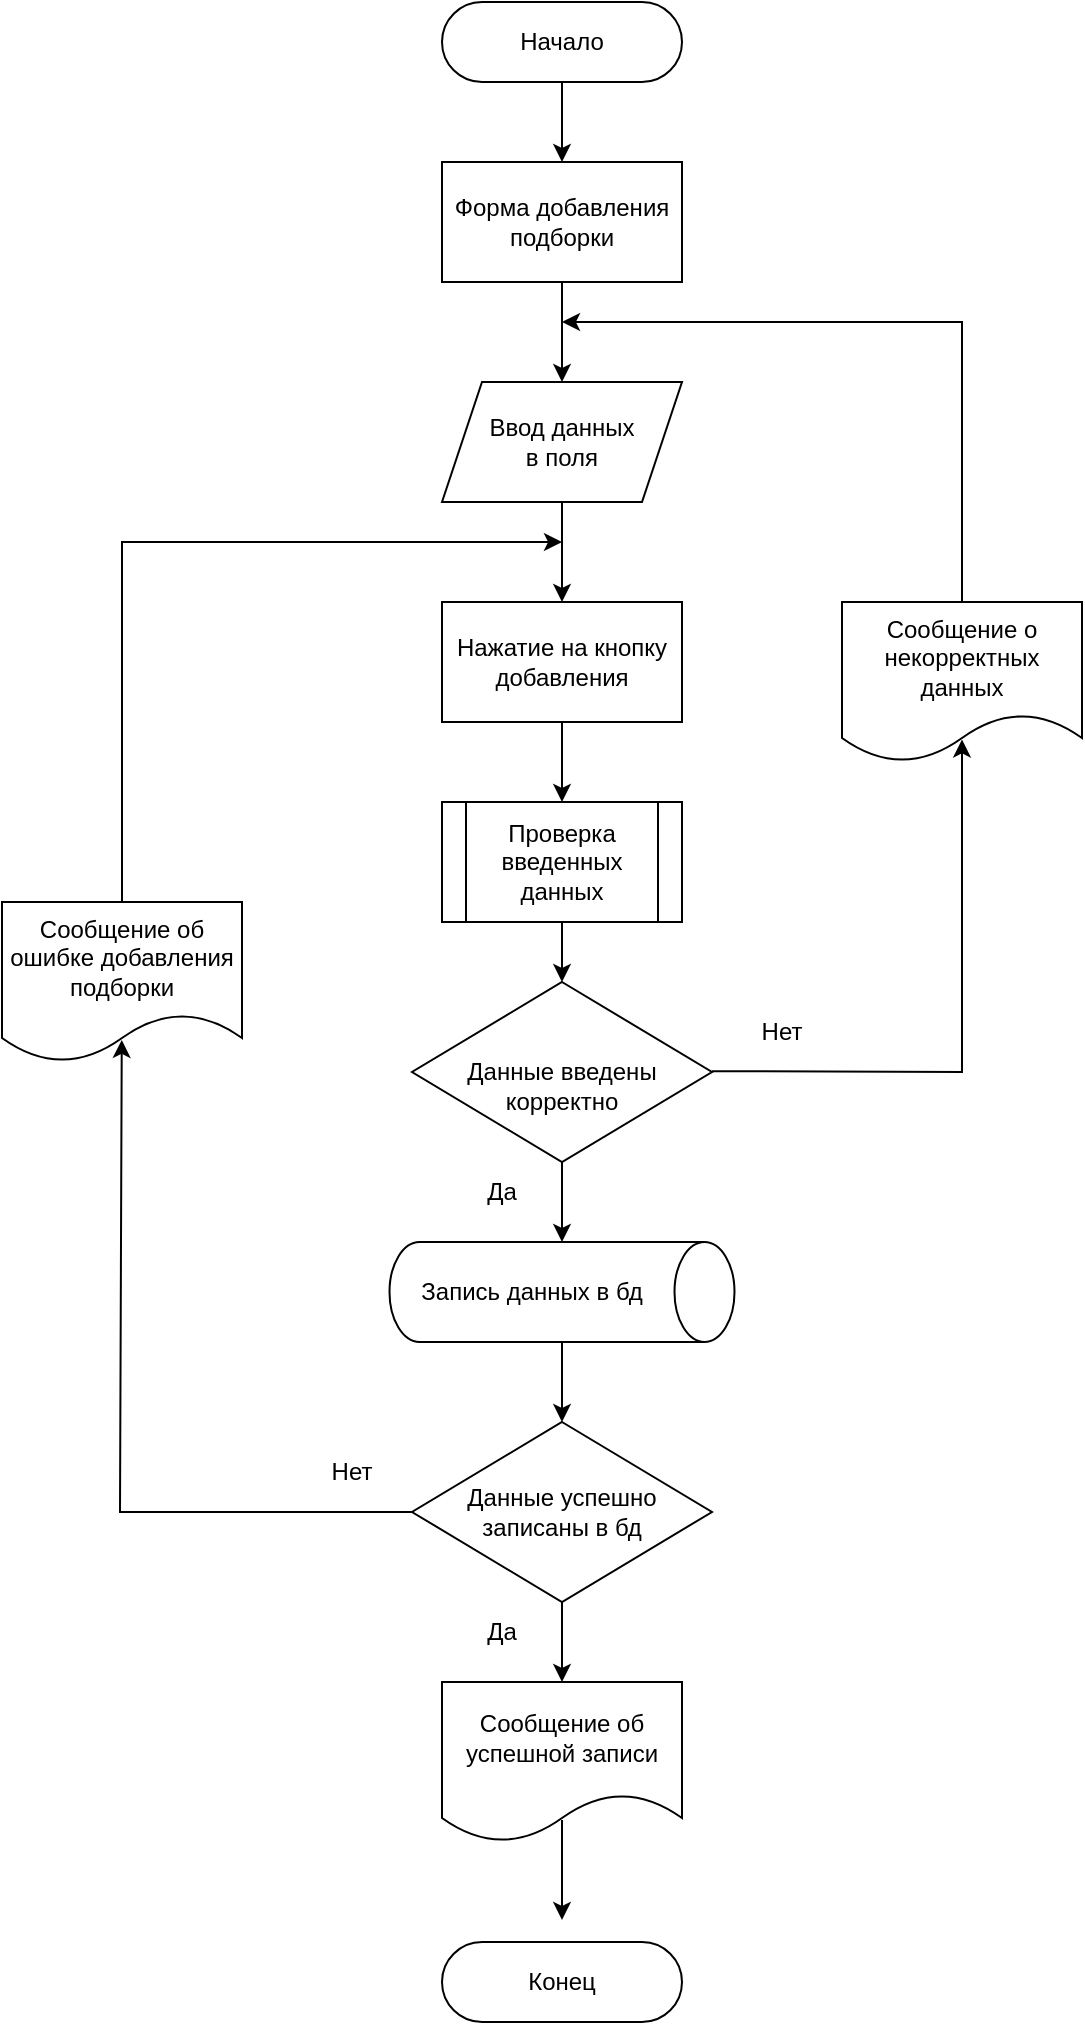 <mxfile version="24.4.8" type="device">
  <diagram name="Страница — 1" id="cnzgrLMGCFzSOqfqQjL7">
    <mxGraphModel dx="996" dy="617" grid="1" gridSize="10" guides="1" tooltips="1" connect="1" arrows="1" fold="1" page="1" pageScale="1" pageWidth="827" pageHeight="1169" math="0" shadow="0">
      <root>
        <mxCell id="0" />
        <mxCell id="1" parent="0" />
        <mxCell id="GnFxyQ57bFDw7XHWfzKz-1" value="Начало" style="rounded=1;whiteSpace=wrap;html=1;arcSize=50;" parent="1" vertex="1">
          <mxGeometry x="320" y="90" width="120" height="40" as="geometry" />
        </mxCell>
        <mxCell id="GnFxyQ57bFDw7XHWfzKz-2" value="Форма добавления подборки" style="rounded=0;whiteSpace=wrap;html=1;" parent="1" vertex="1">
          <mxGeometry x="320" y="170" width="120" height="60" as="geometry" />
        </mxCell>
        <mxCell id="GnFxyQ57bFDw7XHWfzKz-3" value="Ввод данных&lt;div&gt;в поля&lt;/div&gt;" style="shape=parallelogram;perimeter=parallelogramPerimeter;whiteSpace=wrap;html=1;fixedSize=1;" parent="1" vertex="1">
          <mxGeometry x="320" y="280" width="120" height="60" as="geometry" />
        </mxCell>
        <mxCell id="GnFxyQ57bFDw7XHWfzKz-4" value="Нажатие на кнопку добавления" style="rounded=0;whiteSpace=wrap;html=1;" parent="1" vertex="1">
          <mxGeometry x="320" y="390" width="120" height="60" as="geometry" />
        </mxCell>
        <mxCell id="GnFxyQ57bFDw7XHWfzKz-5" value="Проверка введенных данных" style="shape=process;whiteSpace=wrap;html=1;backgroundOutline=1;" parent="1" vertex="1">
          <mxGeometry x="320" y="490" width="120" height="60" as="geometry" />
        </mxCell>
        <mxCell id="GnFxyQ57bFDw7XHWfzKz-7" value="&lt;div&gt;&lt;br&gt;&lt;/div&gt;Данные введены корректно" style="rhombus;whiteSpace=wrap;html=1;" parent="1" vertex="1">
          <mxGeometry x="305" y="580" width="150" height="90" as="geometry" />
        </mxCell>
        <mxCell id="GnFxyQ57bFDw7XHWfzKz-9" value="" style="shape=cylinder3;whiteSpace=wrap;html=1;boundedLbl=1;backgroundOutline=1;size=15;rotation=90;" parent="1" vertex="1">
          <mxGeometry x="355" y="648.75" width="50" height="172.5" as="geometry" />
        </mxCell>
        <mxCell id="GnFxyQ57bFDw7XHWfzKz-10" value="Запись данных в бд" style="text;html=1;align=center;verticalAlign=middle;whiteSpace=wrap;rounded=0;" parent="1" vertex="1">
          <mxGeometry x="305" y="720" width="120" height="30" as="geometry" />
        </mxCell>
        <mxCell id="GnFxyQ57bFDw7XHWfzKz-11" value="Данные успешно записаны в бд&lt;div&gt;&lt;/div&gt;" style="rhombus;whiteSpace=wrap;html=1;" parent="1" vertex="1">
          <mxGeometry x="305" y="800" width="150" height="90" as="geometry" />
        </mxCell>
        <mxCell id="GnFxyQ57bFDw7XHWfzKz-12" value="Сообщение об успешной записи" style="shape=document;whiteSpace=wrap;html=1;boundedLbl=1;" parent="1" vertex="1">
          <mxGeometry x="320" y="930" width="120" height="80" as="geometry" />
        </mxCell>
        <mxCell id="GnFxyQ57bFDw7XHWfzKz-13" value="Конец" style="rounded=1;whiteSpace=wrap;html=1;arcSize=50;" parent="1" vertex="1">
          <mxGeometry x="320" y="1060" width="120" height="40" as="geometry" />
        </mxCell>
        <mxCell id="GnFxyQ57bFDw7XHWfzKz-14" value="Сообщение об ошибке добавления подборки" style="shape=document;whiteSpace=wrap;html=1;boundedLbl=1;" parent="1" vertex="1">
          <mxGeometry x="100" y="540" width="120" height="80" as="geometry" />
        </mxCell>
        <mxCell id="GnFxyQ57bFDw7XHWfzKz-15" value="Сообщение о некорректных данных" style="shape=document;whiteSpace=wrap;html=1;boundedLbl=1;" parent="1" vertex="1">
          <mxGeometry x="520" y="390" width="120" height="80" as="geometry" />
        </mxCell>
        <mxCell id="GnFxyQ57bFDw7XHWfzKz-16" value="" style="endArrow=classic;html=1;rounded=0;exitX=0.5;exitY=1;exitDx=0;exitDy=0;entryX=0.5;entryY=0;entryDx=0;entryDy=0;" parent="1" source="GnFxyQ57bFDw7XHWfzKz-1" target="GnFxyQ57bFDw7XHWfzKz-2" edge="1">
          <mxGeometry width="50" height="50" relative="1" as="geometry">
            <mxPoint x="170" y="250" as="sourcePoint" />
            <mxPoint x="220" y="200" as="targetPoint" />
          </mxGeometry>
        </mxCell>
        <mxCell id="GnFxyQ57bFDw7XHWfzKz-17" value="" style="endArrow=classic;html=1;rounded=0;entryX=0.5;entryY=0;entryDx=0;entryDy=0;exitX=0.5;exitY=1;exitDx=0;exitDy=0;" parent="1" source="GnFxyQ57bFDw7XHWfzKz-2" target="GnFxyQ57bFDw7XHWfzKz-3" edge="1">
          <mxGeometry width="50" height="50" relative="1" as="geometry">
            <mxPoint x="470" y="230" as="sourcePoint" />
            <mxPoint x="390" y="180" as="targetPoint" />
          </mxGeometry>
        </mxCell>
        <mxCell id="GnFxyQ57bFDw7XHWfzKz-18" value="" style="endArrow=classic;html=1;rounded=0;entryX=0.5;entryY=0;entryDx=0;entryDy=0;exitX=0.5;exitY=1;exitDx=0;exitDy=0;" parent="1" source="GnFxyQ57bFDw7XHWfzKz-3" target="GnFxyQ57bFDw7XHWfzKz-4" edge="1">
          <mxGeometry width="50" height="50" relative="1" as="geometry">
            <mxPoint x="390" y="240" as="sourcePoint" />
            <mxPoint x="390" y="290" as="targetPoint" />
          </mxGeometry>
        </mxCell>
        <mxCell id="GnFxyQ57bFDw7XHWfzKz-19" value="" style="endArrow=classic;html=1;rounded=0;entryX=0.5;entryY=0;entryDx=0;entryDy=0;exitX=0.5;exitY=1;exitDx=0;exitDy=0;" parent="1" source="GnFxyQ57bFDw7XHWfzKz-4" target="GnFxyQ57bFDw7XHWfzKz-5" edge="1">
          <mxGeometry width="50" height="50" relative="1" as="geometry">
            <mxPoint x="390" y="350" as="sourcePoint" />
            <mxPoint x="390" y="400" as="targetPoint" />
          </mxGeometry>
        </mxCell>
        <mxCell id="GnFxyQ57bFDw7XHWfzKz-20" value="" style="endArrow=classic;html=1;rounded=0;entryX=0.5;entryY=0;entryDx=0;entryDy=0;exitX=0.5;exitY=1;exitDx=0;exitDy=0;" parent="1" source="GnFxyQ57bFDw7XHWfzKz-5" target="GnFxyQ57bFDw7XHWfzKz-7" edge="1">
          <mxGeometry width="50" height="50" relative="1" as="geometry">
            <mxPoint x="390" y="460" as="sourcePoint" />
            <mxPoint x="390" y="500" as="targetPoint" />
          </mxGeometry>
        </mxCell>
        <mxCell id="GnFxyQ57bFDw7XHWfzKz-21" value="" style="endArrow=classic;html=1;rounded=0;entryX=0;entryY=0.5;entryDx=0;entryDy=0;exitX=0.5;exitY=1;exitDx=0;exitDy=0;entryPerimeter=0;" parent="1" source="GnFxyQ57bFDw7XHWfzKz-7" target="GnFxyQ57bFDw7XHWfzKz-9" edge="1">
          <mxGeometry width="50" height="50" relative="1" as="geometry">
            <mxPoint x="390" y="560" as="sourcePoint" />
            <mxPoint x="390" y="590" as="targetPoint" />
          </mxGeometry>
        </mxCell>
        <mxCell id="GnFxyQ57bFDw7XHWfzKz-23" value="" style="endArrow=classic;html=1;rounded=0;entryX=0.5;entryY=0;entryDx=0;entryDy=0;exitX=1;exitY=0.5;exitDx=0;exitDy=0;exitPerimeter=0;" parent="1" source="GnFxyQ57bFDw7XHWfzKz-9" target="GnFxyQ57bFDw7XHWfzKz-11" edge="1">
          <mxGeometry width="50" height="50" relative="1" as="geometry">
            <mxPoint x="390" y="680" as="sourcePoint" />
            <mxPoint x="390" y="720" as="targetPoint" />
          </mxGeometry>
        </mxCell>
        <mxCell id="GnFxyQ57bFDw7XHWfzKz-24" value="" style="endArrow=classic;html=1;rounded=0;entryX=0.5;entryY=0;entryDx=0;entryDy=0;exitX=0.5;exitY=1;exitDx=0;exitDy=0;" parent="1" source="GnFxyQ57bFDw7XHWfzKz-11" target="GnFxyQ57bFDw7XHWfzKz-12" edge="1">
          <mxGeometry width="50" height="50" relative="1" as="geometry">
            <mxPoint x="400" y="690" as="sourcePoint" />
            <mxPoint x="400" y="730" as="targetPoint" />
          </mxGeometry>
        </mxCell>
        <mxCell id="GnFxyQ57bFDw7XHWfzKz-25" value="" style="endArrow=classic;html=1;rounded=0;entryX=0.5;entryY=0;entryDx=0;entryDy=0;" parent="1" edge="1">
          <mxGeometry width="50" height="50" relative="1" as="geometry">
            <mxPoint x="380" y="999" as="sourcePoint" />
            <mxPoint x="380" y="1049" as="targetPoint" />
          </mxGeometry>
        </mxCell>
        <mxCell id="GnFxyQ57bFDw7XHWfzKz-27" value="" style="endArrow=classic;html=1;rounded=0;exitX=0;exitY=0.5;exitDx=0;exitDy=0;entryX=0.499;entryY=0.862;entryDx=0;entryDy=0;entryPerimeter=0;" parent="1" source="GnFxyQ57bFDw7XHWfzKz-11" target="GnFxyQ57bFDw7XHWfzKz-14" edge="1">
          <mxGeometry width="50" height="50" relative="1" as="geometry">
            <mxPoint x="293.75" y="844.71" as="sourcePoint" />
            <mxPoint x="220.0" y="844.71" as="targetPoint" />
            <Array as="points">
              <mxPoint x="159" y="845" />
            </Array>
          </mxGeometry>
        </mxCell>
        <mxCell id="GnFxyQ57bFDw7XHWfzKz-28" value="" style="endArrow=classic;html=1;rounded=0;exitX=1;exitY=0.5;exitDx=0;exitDy=0;entryX=0.5;entryY=0.859;entryDx=0;entryDy=0;entryPerimeter=0;" parent="1" target="GnFxyQ57bFDw7XHWfzKz-15" edge="1">
          <mxGeometry width="50" height="50" relative="1" as="geometry">
            <mxPoint x="455" y="624.58" as="sourcePoint" />
            <mxPoint x="535" y="624.58" as="targetPoint" />
            <Array as="points">
              <mxPoint x="580" y="625" />
            </Array>
          </mxGeometry>
        </mxCell>
        <mxCell id="GnFxyQ57bFDw7XHWfzKz-29" value="" style="endArrow=classic;html=1;rounded=0;exitX=0.5;exitY=0;exitDx=0;exitDy=0;" parent="1" source="GnFxyQ57bFDw7XHWfzKz-15" edge="1">
          <mxGeometry width="50" height="50" relative="1" as="geometry">
            <mxPoint x="450" y="530" as="sourcePoint" />
            <mxPoint x="380" y="250" as="targetPoint" />
            <Array as="points">
              <mxPoint x="580" y="250" />
            </Array>
          </mxGeometry>
        </mxCell>
        <mxCell id="GnFxyQ57bFDw7XHWfzKz-30" value="" style="endArrow=classic;html=1;rounded=0;exitX=0.5;exitY=0;exitDx=0;exitDy=0;" parent="1" source="GnFxyQ57bFDw7XHWfzKz-14" edge="1">
          <mxGeometry width="50" height="50" relative="1" as="geometry">
            <mxPoint x="304" y="745" as="sourcePoint" />
            <mxPoint x="380" y="360" as="targetPoint" />
            <Array as="points">
              <mxPoint x="160" y="360" />
            </Array>
          </mxGeometry>
        </mxCell>
        <mxCell id="GnFxyQ57bFDw7XHWfzKz-31" value="Да" style="text;html=1;align=center;verticalAlign=middle;whiteSpace=wrap;rounded=0;" parent="1" vertex="1">
          <mxGeometry x="320" y="670" width="60" height="30" as="geometry" />
        </mxCell>
        <mxCell id="GnFxyQ57bFDw7XHWfzKz-32" value="Нет" style="text;html=1;align=center;verticalAlign=middle;whiteSpace=wrap;rounded=0;" parent="1" vertex="1">
          <mxGeometry x="460" y="590" width="60" height="30" as="geometry" />
        </mxCell>
        <mxCell id="GnFxyQ57bFDw7XHWfzKz-33" value="Да" style="text;html=1;align=center;verticalAlign=middle;whiteSpace=wrap;rounded=0;" parent="1" vertex="1">
          <mxGeometry x="320" y="890" width="60" height="30" as="geometry" />
        </mxCell>
        <mxCell id="GnFxyQ57bFDw7XHWfzKz-34" value="Нет" style="text;html=1;align=center;verticalAlign=middle;whiteSpace=wrap;rounded=0;" parent="1" vertex="1">
          <mxGeometry x="245" y="810" width="60" height="30" as="geometry" />
        </mxCell>
      </root>
    </mxGraphModel>
  </diagram>
</mxfile>
